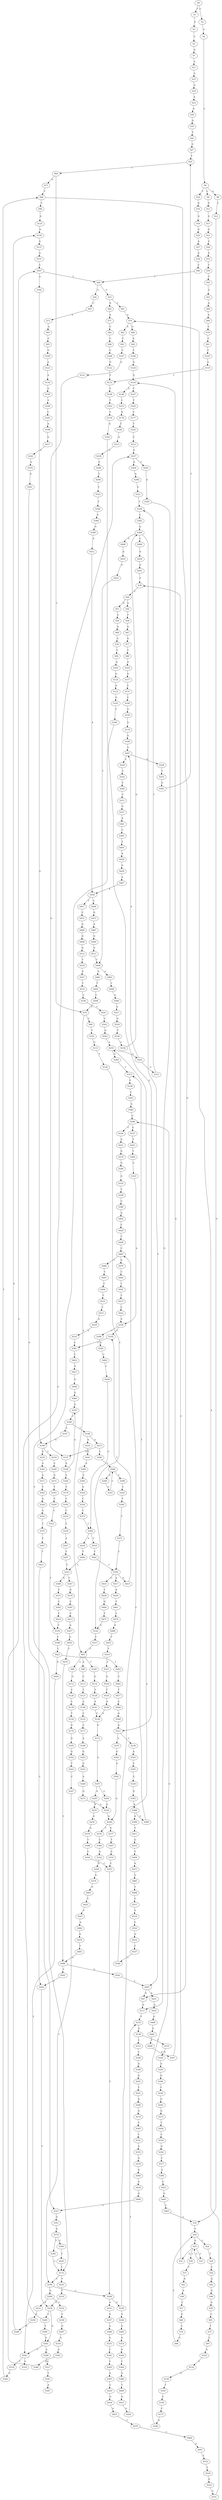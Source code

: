 strict digraph  {
	S0 -> S1 [ label = T ];
	S0 -> S2 [ label = C ];
	S1 -> S3 [ label = A ];
	S2 -> S4 [ label = A ];
	S3 -> S5 [ label = C ];
	S4 -> S6 [ label = C ];
	S5 -> S7 [ label = G ];
	S6 -> S8 [ label = G ];
	S6 -> S9 [ label = C ];
	S6 -> S10 [ label = T ];
	S7 -> S11 [ label = A ];
	S8 -> S12 [ label = C ];
	S9 -> S13 [ label = G ];
	S10 -> S14 [ label = G ];
	S11 -> S15 [ label = A ];
	S12 -> S16 [ label = G ];
	S13 -> S17 [ label = G ];
	S14 -> S18 [ label = G ];
	S15 -> S19 [ label = G ];
	S16 -> S20 [ label = C ];
	S17 -> S21 [ label = G ];
	S18 -> S22 [ label = G ];
	S19 -> S23 [ label = A ];
	S20 -> S24 [ label = C ];
	S20 -> S25 [ label = G ];
	S21 -> S26 [ label = A ];
	S22 -> S27 [ label = A ];
	S23 -> S28 [ label = A ];
	S24 -> S29 [ label = T ];
	S25 -> S30 [ label = T ];
	S25 -> S31 [ label = C ];
	S25 -> S32 [ label = G ];
	S26 -> S33 [ label = A ];
	S27 -> S34 [ label = A ];
	S28 -> S35 [ label = G ];
	S29 -> S36 [ label = C ];
	S30 -> S37 [ label = C ];
	S31 -> S25 [ label = G ];
	S32 -> S38 [ label = C ];
	S33 -> S39 [ label = T ];
	S34 -> S40 [ label = C ];
	S35 -> S41 [ label = T ];
	S36 -> S42 [ label = G ];
	S37 -> S43 [ label = G ];
	S38 -> S44 [ label = T ];
	S39 -> S45 [ label = T ];
	S40 -> S46 [ label = T ];
	S41 -> S47 [ label = G ];
	S42 -> S48 [ label = G ];
	S43 -> S49 [ label = A ];
	S44 -> S50 [ label = A ];
	S44 -> S51 [ label = G ];
	S45 -> S52 [ label = G ];
	S46 -> S53 [ label = G ];
	S46 -> S54 [ label = A ];
	S47 -> S55 [ label = T ];
	S48 -> S56 [ label = G ];
	S49 -> S57 [ label = C ];
	S50 -> S58 [ label = T ];
	S51 -> S59 [ label = G ];
	S52 -> S60 [ label = A ];
	S53 -> S61 [ label = C ];
	S53 -> S62 [ label = G ];
	S54 -> S63 [ label = C ];
	S55 -> S64 [ label = C ];
	S56 -> S65 [ label = C ];
	S57 -> S66 [ label = G ];
	S58 -> S67 [ label = A ];
	S59 -> S68 [ label = A ];
	S60 -> S69 [ label = A ];
	S61 -> S70 [ label = A ];
	S62 -> S71 [ label = A ];
	S63 -> S72 [ label = A ];
	S64 -> S73 [ label = G ];
	S64 -> S74 [ label = C ];
	S65 -> S75 [ label = T ];
	S66 -> S76 [ label = C ];
	S67 -> S77 [ label = G ];
	S68 -> S78 [ label = A ];
	S69 -> S79 [ label = C ];
	S70 -> S80 [ label = G ];
	S70 -> S81 [ label = A ];
	S71 -> S82 [ label = C ];
	S72 -> S83 [ label = A ];
	S73 -> S84 [ label = T ];
	S74 -> S85 [ label = T ];
	S74 -> S86 [ label = C ];
	S75 -> S87 [ label = C ];
	S76 -> S88 [ label = G ];
	S77 -> S89 [ label = T ];
	S78 -> S90 [ label = T ];
	S79 -> S91 [ label = C ];
	S80 -> S92 [ label = A ];
	S81 -> S93 [ label = C ];
	S82 -> S94 [ label = C ];
	S83 -> S95 [ label = C ];
	S84 -> S96 [ label = C ];
	S84 -> S97 [ label = G ];
	S85 -> S98 [ label = G ];
	S85 -> S99 [ label = A ];
	S85 -> S100 [ label = T ];
	S86 -> S101 [ label = T ];
	S87 -> S102 [ label = A ];
	S88 -> S20 [ label = C ];
	S89 -> S103 [ label = A ];
	S90 -> S104 [ label = G ];
	S91 -> S105 [ label = C ];
	S92 -> S106 [ label = C ];
	S93 -> S107 [ label = C ];
	S94 -> S108 [ label = C ];
	S95 -> S109 [ label = G ];
	S96 -> S110 [ label = G ];
	S97 -> S111 [ label = G ];
	S98 -> S112 [ label = G ];
	S99 -> S113 [ label = C ];
	S100 -> S114 [ label = G ];
	S101 -> S115 [ label = G ];
	S102 -> S116 [ label = C ];
	S103 -> S117 [ label = G ];
	S104 -> S118 [ label = G ];
	S105 -> S119 [ label = G ];
	S106 -> S120 [ label = G ];
	S107 -> S121 [ label = A ];
	S108 -> S122 [ label = G ];
	S109 -> S123 [ label = A ];
	S110 -> S124 [ label = G ];
	S111 -> S125 [ label = T ];
	S112 -> S126 [ label = C ];
	S113 -> S127 [ label = T ];
	S114 -> S128 [ label = T ];
	S115 -> S129 [ label = T ];
	S116 -> S130 [ label = G ];
	S117 -> S131 [ label = C ];
	S118 -> S132 [ label = G ];
	S119 -> S133 [ label = T ];
	S120 -> S134 [ label = G ];
	S121 -> S135 [ label = G ];
	S122 -> S133 [ label = T ];
	S123 -> S136 [ label = A ];
	S124 -> S137 [ label = A ];
	S125 -> S138 [ label = A ];
	S126 -> S139 [ label = C ];
	S127 -> S140 [ label = A ];
	S128 -> S141 [ label = A ];
	S129 -> S142 [ label = C ];
	S130 -> S143 [ label = T ];
	S131 -> S144 [ label = C ];
	S132 -> S145 [ label = G ];
	S133 -> S146 [ label = C ];
	S134 -> S147 [ label = C ];
	S134 -> S148 [ label = A ];
	S135 -> S149 [ label = A ];
	S136 -> S150 [ label = A ];
	S137 -> S151 [ label = A ];
	S138 -> S152 [ label = T ];
	S138 -> S153 [ label = C ];
	S139 -> S154 [ label = T ];
	S140 -> S155 [ label = C ];
	S141 -> S156 [ label = G ];
	S142 -> S157 [ label = C ];
	S143 -> S158 [ label = C ];
	S144 -> S159 [ label = G ];
	S145 -> S160 [ label = T ];
	S146 -> S161 [ label = T ];
	S147 -> S162 [ label = T ];
	S148 -> S163 [ label = C ];
	S149 -> S164 [ label = C ];
	S149 -> S165 [ label = A ];
	S150 -> S166 [ label = A ];
	S151 -> S167 [ label = C ];
	S152 -> S168 [ label = G ];
	S153 -> S169 [ label = C ];
	S154 -> S170 [ label = G ];
	S155 -> S171 [ label = C ];
	S156 -> S172 [ label = G ];
	S157 -> S85 [ label = T ];
	S158 -> S173 [ label = C ];
	S159 -> S174 [ label = A ];
	S160 -> S175 [ label = C ];
	S161 -> S176 [ label = C ];
	S162 -> S177 [ label = C ];
	S163 -> S178 [ label = A ];
	S164 -> S179 [ label = T ];
	S165 -> S180 [ label = C ];
	S166 -> S181 [ label = C ];
	S167 -> S182 [ label = A ];
	S167 -> S46 [ label = T ];
	S168 -> S183 [ label = A ];
	S169 -> S184 [ label = G ];
	S170 -> S185 [ label = G ];
	S171 -> S186 [ label = A ];
	S172 -> S187 [ label = A ];
	S173 -> S188 [ label = A ];
	S174 -> S189 [ label = A ];
	S175 -> S190 [ label = C ];
	S175 -> S191 [ label = T ];
	S176 -> S192 [ label = G ];
	S177 -> S193 [ label = T ];
	S178 -> S194 [ label = C ];
	S179 -> S195 [ label = C ];
	S180 -> S196 [ label = C ];
	S180 -> S197 [ label = A ];
	S181 -> S198 [ label = A ];
	S182 -> S199 [ label = G ];
	S183 -> S200 [ label = G ];
	S184 -> S201 [ label = G ];
	S185 -> S202 [ label = G ];
	S186 -> S203 [ label = G ];
	S187 -> S204 [ label = G ];
	S187 -> S205 [ label = A ];
	S188 -> S206 [ label = G ];
	S189 -> S207 [ label = A ];
	S190 -> S208 [ label = C ];
	S190 -> S209 [ label = G ];
	S191 -> S210 [ label = C ];
	S192 -> S211 [ label = G ];
	S193 -> S212 [ label = C ];
	S194 -> S213 [ label = A ];
	S195 -> S214 [ label = C ];
	S196 -> S215 [ label = A ];
	S196 -> S216 [ label = G ];
	S197 -> S199 [ label = G ];
	S198 -> S217 [ label = G ];
	S199 -> S218 [ label = G ];
	S199 -> S219 [ label = C ];
	S200 -> S220 [ label = C ];
	S201 -> S221 [ label = T ];
	S202 -> S222 [ label = T ];
	S203 -> S223 [ label = G ];
	S204 -> S224 [ label = A ];
	S205 -> S225 [ label = A ];
	S206 -> S226 [ label = T ];
	S206 -> S227 [ label = C ];
	S207 -> S228 [ label = G ];
	S207 -> S229 [ label = C ];
	S208 -> S230 [ label = G ];
	S208 -> S231 [ label = A ];
	S209 -> S232 [ label = C ];
	S209 -> S233 [ label = T ];
	S210 -> S234 [ label = T ];
	S211 -> S235 [ label = A ];
	S211 -> S236 [ label = C ];
	S212 -> S237 [ label = G ];
	S213 -> S238 [ label = C ];
	S214 -> S239 [ label = C ];
	S215 -> S135 [ label = G ];
	S215 -> S240 [ label = C ];
	S216 -> S241 [ label = G ];
	S217 -> S242 [ label = A ];
	S218 -> S243 [ label = A ];
	S219 -> S244 [ label = C ];
	S220 -> S245 [ label = G ];
	S221 -> S246 [ label = G ];
	S222 -> S247 [ label = C ];
	S223 -> S248 [ label = A ];
	S224 -> S249 [ label = G ];
	S225 -> S250 [ label = G ];
	S226 -> S251 [ label = A ];
	S227 -> S252 [ label = T ];
	S228 -> S253 [ label = T ];
	S229 -> S254 [ label = C ];
	S230 -> S255 [ label = A ];
	S230 -> S256 [ label = G ];
	S231 -> S257 [ label = G ];
	S232 -> S258 [ label = C ];
	S233 -> S259 [ label = C ];
	S234 -> S260 [ label = C ];
	S234 -> S261 [ label = G ];
	S235 -> S262 [ label = G ];
	S236 -> S263 [ label = A ];
	S237 -> S264 [ label = A ];
	S237 -> S265 [ label = T ];
	S238 -> S266 [ label = C ];
	S239 -> S267 [ label = A ];
	S240 -> S268 [ label = C ];
	S241 -> S269 [ label = A ];
	S242 -> S270 [ label = A ];
	S243 -> S271 [ label = A ];
	S244 -> S272 [ label = G ];
	S245 -> S273 [ label = G ];
	S246 -> S274 [ label = G ];
	S247 -> S190 [ label = C ];
	S248 -> S275 [ label = G ];
	S249 -> S276 [ label = T ];
	S249 -> S277 [ label = G ];
	S250 -> S278 [ label = G ];
	S251 -> S279 [ label = G ];
	S252 -> S280 [ label = T ];
	S253 -> S281 [ label = G ];
	S254 -> S282 [ label = C ];
	S255 -> S283 [ label = A ];
	S255 -> S284 [ label = G ];
	S256 -> S285 [ label = A ];
	S257 -> S286 [ label = A ];
	S258 -> S287 [ label = G ];
	S259 -> S288 [ label = G ];
	S260 -> S289 [ label = T ];
	S260 -> S237 [ label = G ];
	S261 -> S290 [ label = A ];
	S261 -> S291 [ label = T ];
	S262 -> S292 [ label = A ];
	S263 -> S293 [ label = C ];
	S264 -> S294 [ label = A ];
	S265 -> S295 [ label = G ];
	S266 -> S296 [ label = T ];
	S267 -> S297 [ label = T ];
	S268 -> S298 [ label = C ];
	S268 -> S299 [ label = A ];
	S269 -> S300 [ label = C ];
	S270 -> S301 [ label = G ];
	S271 -> S302 [ label = T ];
	S272 -> S303 [ label = T ];
	S273 -> S304 [ label = T ];
	S274 -> S305 [ label = T ];
	S275 -> S224 [ label = A ];
	S276 -> S306 [ label = C ];
	S277 -> S307 [ label = T ];
	S278 -> S308 [ label = T ];
	S279 -> S309 [ label = G ];
	S280 -> S310 [ label = C ];
	S281 -> S55 [ label = T ];
	S282 -> S311 [ label = C ];
	S283 -> S207 [ label = A ];
	S283 -> S312 [ label = G ];
	S284 -> S313 [ label = T ];
	S285 -> S314 [ label = G ];
	S286 -> S315 [ label = G ];
	S287 -> S316 [ label = G ];
	S288 -> S124 [ label = G ];
	S289 -> S261 [ label = G ];
	S290 -> S317 [ label = G ];
	S291 -> S318 [ label = A ];
	S291 -> S319 [ label = C ];
	S292 -> S249 [ label = G ];
	S293 -> S320 [ label = C ];
	S294 -> S321 [ label = G ];
	S295 -> S111 [ label = G ];
	S296 -> S322 [ label = C ];
	S297 -> S323 [ label = C ];
	S298 -> S324 [ label = C ];
	S299 -> S325 [ label = C ];
	S300 -> S326 [ label = G ];
	S301 -> S327 [ label = G ];
	S302 -> S328 [ label = A ];
	S303 -> S329 [ label = C ];
	S304 -> S330 [ label = C ];
	S305 -> S331 [ label = T ];
	S306 -> S332 [ label = A ];
	S307 -> S333 [ label = C ];
	S308 -> S334 [ label = C ];
	S309 -> S335 [ label = G ];
	S310 -> S336 [ label = A ];
	S311 -> S337 [ label = G ];
	S312 -> S338 [ label = T ];
	S313 -> S339 [ label = C ];
	S314 -> S340 [ label = G ];
	S315 -> S341 [ label = C ];
	S316 -> S342 [ label = A ];
	S317 -> S343 [ label = T ];
	S319 -> S344 [ label = G ];
	S320 -> S345 [ label = G ];
	S321 -> S338 [ label = T ];
	S322 -> S346 [ label = T ];
	S323 -> S347 [ label = T ];
	S323 -> S348 [ label = G ];
	S324 -> S349 [ label = T ];
	S325 -> S268 [ label = C ];
	S326 -> S350 [ label = C ];
	S327 -> S351 [ label = G ];
	S328 -> S352 [ label = G ];
	S329 -> S353 [ label = C ];
	S330 -> S354 [ label = G ];
	S331 -> S355 [ label = A ];
	S332 -> S356 [ label = G ];
	S333 -> S357 [ label = C ];
	S334 -> S357 [ label = C ];
	S335 -> S358 [ label = T ];
	S336 -> S359 [ label = T ];
	S336 -> S360 [ label = C ];
	S337 -> S361 [ label = A ];
	S338 -> S362 [ label = C ];
	S339 -> S363 [ label = C ];
	S340 -> S364 [ label = C ];
	S341 -> S365 [ label = C ];
	S342 -> S366 [ label = A ];
	S343 -> S367 [ label = A ];
	S344 -> S84 [ label = T ];
	S345 -> S368 [ label = A ];
	S346 -> S369 [ label = A ];
	S347 -> S370 [ label = G ];
	S348 -> S371 [ label = T ];
	S349 -> S372 [ label = T ];
	S350 -> S373 [ label = C ];
	S351 -> S374 [ label = G ];
	S352 -> S375 [ label = T ];
	S353 -> S376 [ label = T ];
	S354 -> S377 [ label = C ];
	S355 -> S378 [ label = G ];
	S356 -> S379 [ label = G ];
	S357 -> S208 [ label = C ];
	S358 -> S380 [ label = C ];
	S359 -> S381 [ label = C ];
	S360 -> S382 [ label = G ];
	S361 -> S383 [ label = C ];
	S362 -> S384 [ label = G ];
	S363 -> S385 [ label = A ];
	S364 -> S386 [ label = G ];
	S365 -> S387 [ label = A ];
	S366 -> S167 [ label = C ];
	S368 -> S388 [ label = G ];
	S368 -> S389 [ label = A ];
	S369 -> S390 [ label = G ];
	S370 -> S391 [ label = C ];
	S371 -> S392 [ label = C ];
	S372 -> S393 [ label = C ];
	S373 -> S394 [ label = C ];
	S374 -> S395 [ label = T ];
	S374 -> S396 [ label = G ];
	S375 -> S397 [ label = C ];
	S376 -> S398 [ label = C ];
	S377 -> S399 [ label = A ];
	S378 -> S400 [ label = A ];
	S379 -> S401 [ label = A ];
	S380 -> S402 [ label = A ];
	S381 -> S403 [ label = C ];
	S382 -> S404 [ label = C ];
	S383 -> S405 [ label = T ];
	S384 -> S406 [ label = C ];
	S384 -> S407 [ label = T ];
	S384 -> S408 [ label = A ];
	S385 -> S206 [ label = G ];
	S386 -> S409 [ label = T ];
	S387 -> S410 [ label = C ];
	S388 -> S313 [ label = T ];
	S389 -> S411 [ label = T ];
	S390 -> S412 [ label = A ];
	S391 -> S413 [ label = C ];
	S392 -> S414 [ label = C ];
	S393 -> S415 [ label = A ];
	S393 -> S416 [ label = C ];
	S393 -> S417 [ label = G ];
	S394 -> S418 [ label = A ];
	S394 -> S419 [ label = T ];
	S395 -> S175 [ label = C ];
	S396 -> S420 [ label = T ];
	S397 -> S421 [ label = T ];
	S398 -> S422 [ label = T ];
	S399 -> S423 [ label = C ];
	S400 -> S424 [ label = A ];
	S401 -> S425 [ label = C ];
	S402 -> S426 [ label = C ];
	S403 -> S427 [ label = A ];
	S404 -> S428 [ label = C ];
	S405 -> S429 [ label = A ];
	S406 -> S430 [ label = G ];
	S407 -> S431 [ label = A ];
	S407 -> S97 [ label = G ];
	S408 -> S432 [ label = G ];
	S409 -> S433 [ label = G ];
	S410 -> S434 [ label = G ];
	S411 -> S435 [ label = G ];
	S412 -> S436 [ label = A ];
	S413 -> S437 [ label = A ];
	S414 -> S376 [ label = T ];
	S415 -> S359 [ label = T ];
	S416 -> S438 [ label = T ];
	S417 -> S439 [ label = A ];
	S418 -> S440 [ label = T ];
	S419 -> S441 [ label = T ];
	S420 -> S175 [ label = C ];
	S421 -> S442 [ label = C ];
	S422 -> S443 [ label = T ];
	S422 -> S444 [ label = G ];
	S423 -> S445 [ label = G ];
	S424 -> S446 [ label = G ];
	S425 -> S447 [ label = C ];
	S426 -> S448 [ label = T ];
	S427 -> S449 [ label = G ];
	S428 -> S394 [ label = C ];
	S429 -> S450 [ label = G ];
	S430 -> S451 [ label = G ];
	S431 -> S452 [ label = A ];
	S432 -> S453 [ label = G ];
	S433 -> S454 [ label = G ];
	S434 -> S455 [ label = G ];
	S435 -> S456 [ label = T ];
	S436 -> S457 [ label = T ];
	S436 -> S458 [ label = C ];
	S437 -> S459 [ label = G ];
	S438 -> S460 [ label = G ];
	S439 -> S461 [ label = T ];
	S440 -> S323 [ label = C ];
	S441 -> S393 [ label = C ];
	S442 -> S234 [ label = T ];
	S443 -> S462 [ label = C ];
	S444 -> S291 [ label = T ];
	S445 -> S463 [ label = C ];
	S446 -> S327 [ label = G ];
	S447 -> S464 [ label = A ];
	S448 -> S465 [ label = C ];
	S449 -> S466 [ label = A ];
	S450 -> S467 [ label = A ];
	S451 -> S38 [ label = C ];
	S452 -> S468 [ label = G ];
	S453 -> S469 [ label = T ];
	S454 -> S125 [ label = T ];
	S455 -> S470 [ label = T ];
	S456 -> S471 [ label = A ];
	S457 -> S472 [ label = C ];
	S458 -> S473 [ label = G ];
	S459 -> S474 [ label = T ];
	S460 -> S475 [ label = T ];
	S461 -> S476 [ label = C ];
	S462 -> S477 [ label = T ];
	S463 -> S16 [ label = G ];
	S464 -> S478 [ label = G ];
	S465 -> S479 [ label = G ];
	S465 -> S480 [ label = C ];
	S466 -> S165 [ label = A ];
	S467 -> S436 [ label = A ];
	S468 -> S481 [ label = A ];
	S469 -> S482 [ label = G ];
	S469 -> S483 [ label = A ];
	S470 -> S484 [ label = T ];
	S471 -> S485 [ label = G ];
	S472 -> S486 [ label = G ];
	S473 -> S487 [ label = A ];
	S474 -> S488 [ label = C ];
	S475 -> S142 [ label = C ];
	S476 -> S489 [ label = G ];
	S477 -> S490 [ label = C ];
	S478 -> S491 [ label = T ];
	S479 -> S492 [ label = C ];
	S480 -> S493 [ label = T ];
	S481 -> S494 [ label = C ];
	S482 -> S495 [ label = T ];
	S483 -> S496 [ label = T ];
	S484 -> S497 [ label = A ];
	S485 -> S498 [ label = T ];
	S486 -> S499 [ label = G ];
	S487 -> S500 [ label = G ];
	S488 -> S501 [ label = G ];
	S488 -> S502 [ label = T ];
	S489 -> S503 [ label = T ];
	S490 -> S504 [ label = G ];
	S491 -> S488 [ label = C ];
	S492 -> S505 [ label = T ];
	S493 -> S506 [ label = T ];
	S494 -> S507 [ label = G ];
	S495 -> S508 [ label = C ];
	S496 -> S509 [ label = A ];
	S497 -> S510 [ label = C ];
	S498 -> S511 [ label = T ];
	S499 -> S512 [ label = G ];
	S500 -> S513 [ label = G ];
	S501 -> S407 [ label = T ];
	S502 -> S442 [ label = C ];
	S503 -> S514 [ label = T ];
	S504 -> S211 [ label = G ];
	S505 -> S515 [ label = T ];
	S506 -> S516 [ label = T ];
	S507 -> S134 [ label = G ];
	S508 -> S74 [ label = C ];
	S509 -> S517 [ label = A ];
	S510 -> S518 [ label = T ];
	S511 -> S519 [ label = T ];
	S512 -> S520 [ label = T ];
	S513 -> S469 [ label = T ];
	S514 -> S521 [ label = T ];
	S515 -> S522 [ label = C ];
	S516 -> S523 [ label = C ];
	S517 -> S524 [ label = G ];
	S518 -> S525 [ label = G ];
	S519 -> S526 [ label = C ];
	S520 -> S527 [ label = A ];
	S521 -> S528 [ label = G ];
	S522 -> S336 [ label = A ];
	S523 -> S529 [ label = A ];
	S524 -> S530 [ label = T ];
	S525 -> S531 [ label = C ];
	S526 -> S532 [ label = A ];
	S527 -> S533 [ label = T ];
	S528 -> S534 [ label = T ];
	S529 -> S535 [ label = T ];
	S530 -> S536 [ label = C ];
	S531 -> S70 [ label = A ];
	S532 -> S537 [ label = C ];
	S533 -> S538 [ label = C ];
	S534 -> S539 [ label = A ];
	S535 -> S381 [ label = C ];
	S536 -> S384 [ label = G ];
	S537 -> S540 [ label = T ];
	S538 -> S541 [ label = C ];
	S539 -> S156 [ label = G ];
	S540 -> S465 [ label = C ];
	S541 -> S542 [ label = C ];
	S542 -> S543 [ label = G ];
	S543 -> S255 [ label = A ];
}
